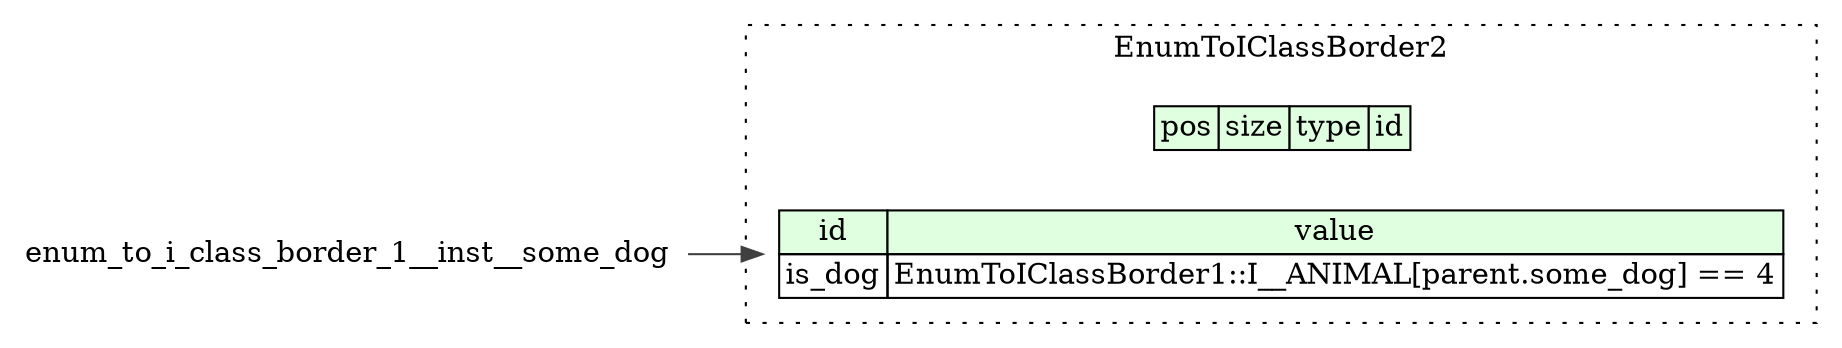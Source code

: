 digraph {
	rankdir=LR;
	node [shape=plaintext];
	subgraph cluster__enum_to_i_class_border_2 {
		label="EnumToIClassBorder2";
		graph[style=dotted];

		enum_to_i_class_border_2__seq [label=<<TABLE BORDER="0" CELLBORDER="1" CELLSPACING="0">
			<TR><TD BGCOLOR="#E0FFE0">pos</TD><TD BGCOLOR="#E0FFE0">size</TD><TD BGCOLOR="#E0FFE0">type</TD><TD BGCOLOR="#E0FFE0">id</TD></TR>
		</TABLE>>];
		enum_to_i_class_border_2__inst__is_dog [label=<<TABLE BORDER="0" CELLBORDER="1" CELLSPACING="0">
			<TR><TD BGCOLOR="#E0FFE0">id</TD><TD BGCOLOR="#E0FFE0">value</TD></TR>
			<TR><TD>is_dog</TD><TD>EnumToIClassBorder1::I__ANIMAL[parent.some_dog] == 4</TD></TR>
		</TABLE>>];
	}
	enum_to_i_class_border_1__inst__some_dog:some_dog_type -> enum_to_i_class_border_2__inst__is_dog [color="#404040"];
}
